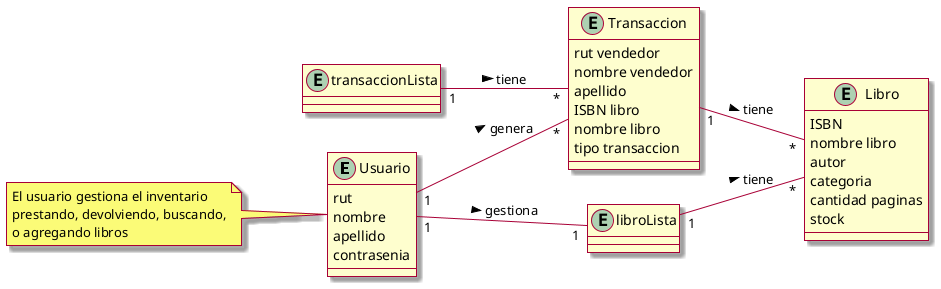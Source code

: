 @startuml
left to right direction
skin rose

entity Usuario {
rut
nombre
apellido
contrasenia
}

entity Libro {
ISBN
nombre libro
autor
categoria
cantidad paginas
stock
}

entity Transaccion {
rut vendedor
nombre vendedor
apellido
ISBN libro
nombre libro
tipo transaccion
}

entity transaccionLista {
}

entity libroLista {
}

Usuario "1"--"*" Transaccion: genera >
Transaccion "1"--"*" Libro: tiene >
Usuario "1"--"1"libroLista: gestiona >
libroLista "1"--"*" Libro: tiene >
transaccionLista "1"--"*" Transaccion: tiene >

note "El usuario gestiona el inventario\nprestando, devolviendo, buscando,\no agregando libros" as n1
n1 -- Usuario


@enduml